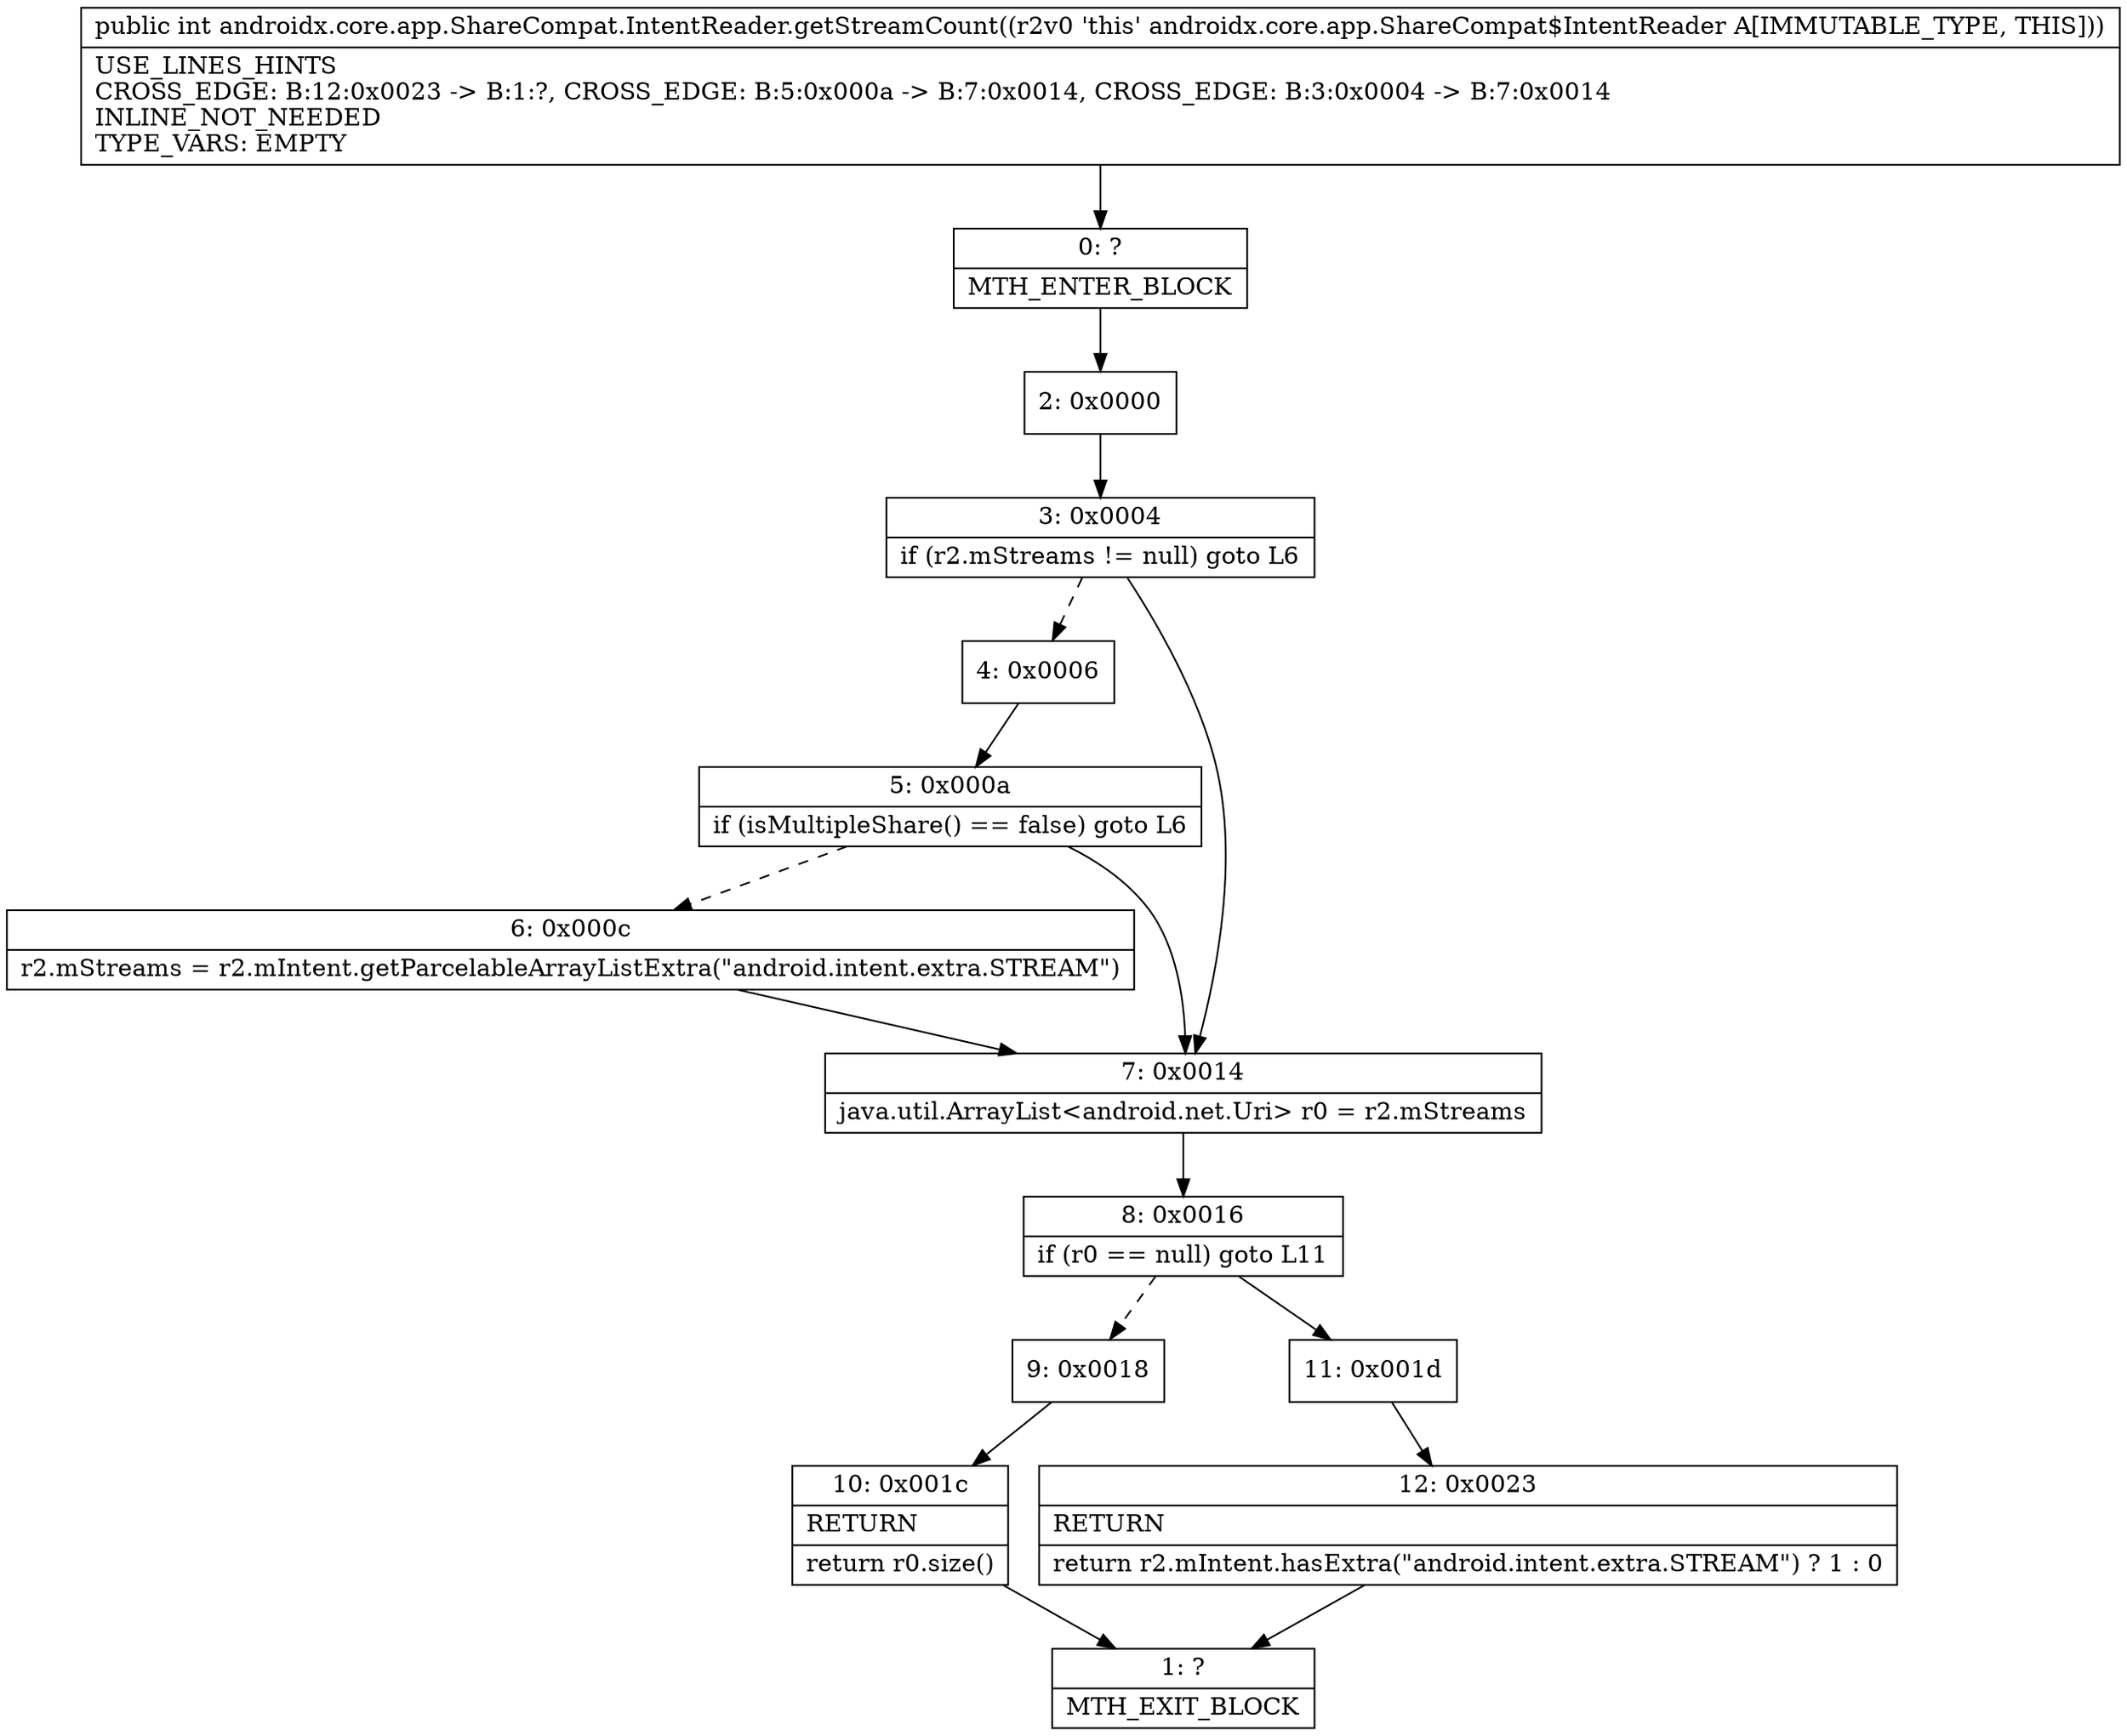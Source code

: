 digraph "CFG forandroidx.core.app.ShareCompat.IntentReader.getStreamCount()I" {
Node_0 [shape=record,label="{0\:\ ?|MTH_ENTER_BLOCK\l}"];
Node_2 [shape=record,label="{2\:\ 0x0000}"];
Node_3 [shape=record,label="{3\:\ 0x0004|if (r2.mStreams != null) goto L6\l}"];
Node_4 [shape=record,label="{4\:\ 0x0006}"];
Node_5 [shape=record,label="{5\:\ 0x000a|if (isMultipleShare() == false) goto L6\l}"];
Node_6 [shape=record,label="{6\:\ 0x000c|r2.mStreams = r2.mIntent.getParcelableArrayListExtra(\"android.intent.extra.STREAM\")\l}"];
Node_7 [shape=record,label="{7\:\ 0x0014|java.util.ArrayList\<android.net.Uri\> r0 = r2.mStreams\l}"];
Node_8 [shape=record,label="{8\:\ 0x0016|if (r0 == null) goto L11\l}"];
Node_9 [shape=record,label="{9\:\ 0x0018}"];
Node_10 [shape=record,label="{10\:\ 0x001c|RETURN\l|return r0.size()\l}"];
Node_1 [shape=record,label="{1\:\ ?|MTH_EXIT_BLOCK\l}"];
Node_11 [shape=record,label="{11\:\ 0x001d}"];
Node_12 [shape=record,label="{12\:\ 0x0023|RETURN\l|return r2.mIntent.hasExtra(\"android.intent.extra.STREAM\") ? 1 : 0\l}"];
MethodNode[shape=record,label="{public int androidx.core.app.ShareCompat.IntentReader.getStreamCount((r2v0 'this' androidx.core.app.ShareCompat$IntentReader A[IMMUTABLE_TYPE, THIS]))  | USE_LINES_HINTS\lCROSS_EDGE: B:12:0x0023 \-\> B:1:?, CROSS_EDGE: B:5:0x000a \-\> B:7:0x0014, CROSS_EDGE: B:3:0x0004 \-\> B:7:0x0014\lINLINE_NOT_NEEDED\lTYPE_VARS: EMPTY\l}"];
MethodNode -> Node_0;Node_0 -> Node_2;
Node_2 -> Node_3;
Node_3 -> Node_4[style=dashed];
Node_3 -> Node_7;
Node_4 -> Node_5;
Node_5 -> Node_6[style=dashed];
Node_5 -> Node_7;
Node_6 -> Node_7;
Node_7 -> Node_8;
Node_8 -> Node_9[style=dashed];
Node_8 -> Node_11;
Node_9 -> Node_10;
Node_10 -> Node_1;
Node_11 -> Node_12;
Node_12 -> Node_1;
}

